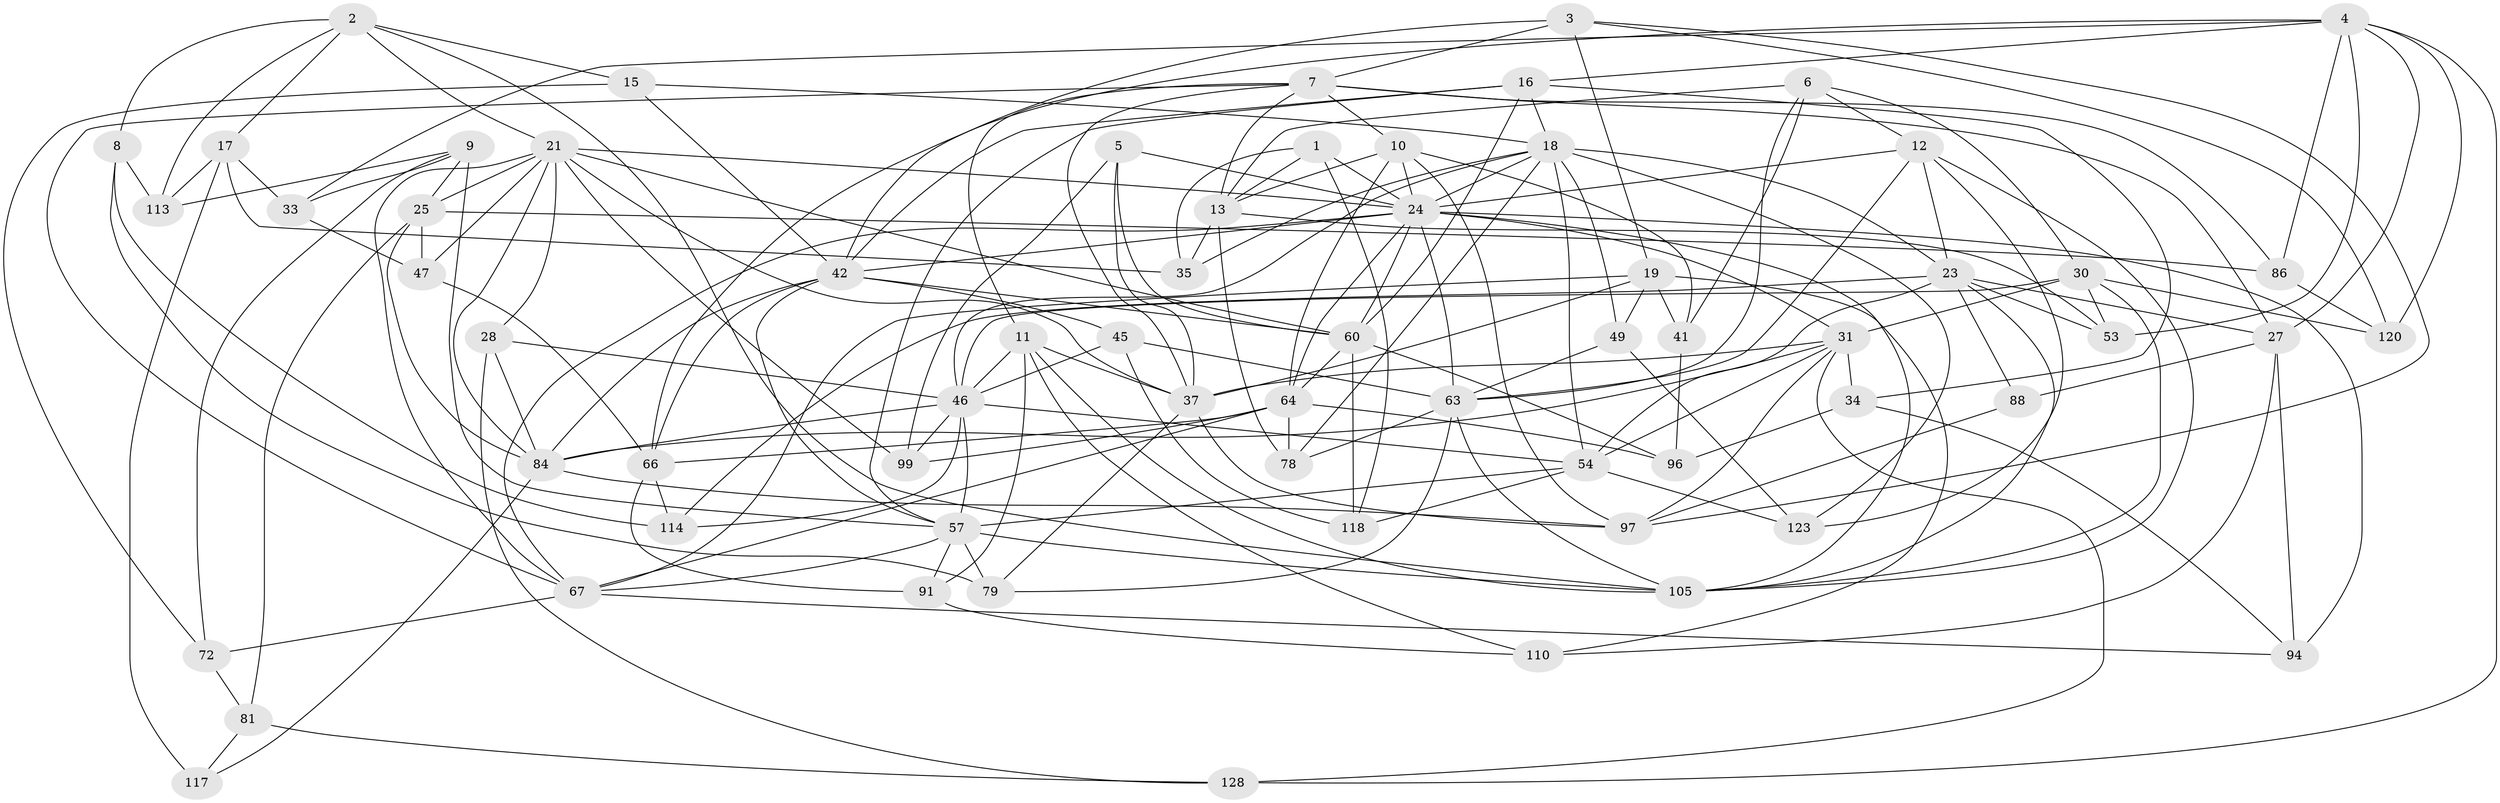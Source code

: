 // original degree distribution, {4: 1.0}
// Generated by graph-tools (version 1.1) at 2025/16/03/09/25 04:16:36]
// undirected, 65 vertices, 186 edges
graph export_dot {
graph [start="1"]
  node [color=gray90,style=filled];
  1;
  2 [super="+14"];
  3 [super="+36"];
  4 [super="+68+26"];
  5;
  6 [super="+82"];
  7 [super="+32"];
  8;
  9 [super="+62"];
  10 [super="+38"];
  11 [super="+74"];
  12 [super="+20+80"];
  13 [super="+52"];
  15;
  16 [super="+56"];
  17 [super="+83"];
  18 [super="+129+22"];
  19 [super="+40"];
  21 [super="+48+51"];
  23 [super="+29+107"];
  24 [super="+58+70+44"];
  25 [super="+93"];
  27 [super="+69"];
  28;
  30 [super="+59"];
  31 [super="+104+100"];
  33;
  34;
  35;
  37 [super="+39+85"];
  41;
  42 [super="+77+102"];
  45;
  46 [super="+73"];
  47;
  49;
  53;
  54 [super="+109+55"];
  57 [super="+92+115"];
  60 [super="+71+131"];
  63 [super="+75+121"];
  64 [super="+87+108"];
  66 [super="+95"];
  67 [super="+89+90"];
  72;
  78;
  79;
  81;
  84 [super="+98"];
  86;
  88;
  91;
  94;
  96;
  97 [super="+125"];
  99;
  105 [super="+116"];
  110;
  113;
  114;
  117;
  118;
  120;
  123;
  128;
  1 -- 118;
  1 -- 35;
  1 -- 13;
  1 -- 24;
  2 -- 15;
  2 -- 8;
  2 -- 113;
  2 -- 21;
  2 -- 17;
  2 -- 105;
  3 -- 19;
  3 -- 120;
  3 -- 97;
  3 -- 42 [weight=2];
  3 -- 7;
  4 -- 86;
  4 -- 33;
  4 -- 53;
  4 -- 27;
  4 -- 16;
  4 -- 128;
  4 -- 120;
  4 -- 66;
  5 -- 99;
  5 -- 60;
  5 -- 37;
  5 -- 24;
  6 -- 41;
  6 -- 12;
  6 -- 30;
  6 -- 63;
  6 -- 13 [weight=2];
  7 -- 11;
  7 -- 86;
  7 -- 27;
  7 -- 10;
  7 -- 13;
  7 -- 67;
  7 -- 37;
  8 -- 114;
  8 -- 79;
  8 -- 113;
  9 -- 33;
  9 -- 72;
  9 -- 25;
  9 -- 57 [weight=2];
  9 -- 113;
  10 -- 64;
  10 -- 97;
  10 -- 41;
  10 -- 13;
  10 -- 24;
  11 -- 37;
  11 -- 105;
  11 -- 46;
  11 -- 91;
  11 -- 110;
  12 -- 123;
  12 -- 23;
  12 -- 105;
  12 -- 63;
  12 -- 24;
  13 -- 35;
  13 -- 53;
  13 -- 78;
  15 -- 72;
  15 -- 18;
  15 -- 42;
  16 -- 34;
  16 -- 18;
  16 -- 60;
  16 -- 42;
  16 -- 57;
  17 -- 117 [weight=2];
  17 -- 35;
  17 -- 33;
  17 -- 113;
  18 -- 35;
  18 -- 78;
  18 -- 46;
  18 -- 49;
  18 -- 54;
  18 -- 23;
  18 -- 123;
  18 -- 24;
  19 -- 110;
  19 -- 49;
  19 -- 41;
  19 -- 37;
  19 -- 67;
  21 -- 84;
  21 -- 99;
  21 -- 28;
  21 -- 47;
  21 -- 25;
  21 -- 60;
  21 -- 67;
  21 -- 24;
  21 -- 37;
  23 -- 54 [weight=2];
  23 -- 114;
  23 -- 53;
  23 -- 88 [weight=2];
  23 -- 27;
  23 -- 105;
  24 -- 94;
  24 -- 63;
  24 -- 67;
  24 -- 105;
  24 -- 60;
  24 -- 31;
  24 -- 64;
  24 -- 42;
  25 -- 86;
  25 -- 81;
  25 -- 47;
  25 -- 84;
  27 -- 110;
  27 -- 94;
  27 -- 88;
  28 -- 84;
  28 -- 128;
  28 -- 46;
  30 -- 120;
  30 -- 46;
  30 -- 105;
  30 -- 53;
  30 -- 31;
  31 -- 54;
  31 -- 97;
  31 -- 34;
  31 -- 37;
  31 -- 84;
  31 -- 128;
  33 -- 47;
  34 -- 94;
  34 -- 96;
  37 -- 97;
  37 -- 79;
  41 -- 96;
  42 -- 45;
  42 -- 84;
  42 -- 60;
  42 -- 57;
  42 -- 66;
  45 -- 118;
  45 -- 63;
  45 -- 46;
  46 -- 114;
  46 -- 99;
  46 -- 84;
  46 -- 54;
  46 -- 57;
  47 -- 66;
  49 -- 123;
  49 -- 63;
  54 -- 118;
  54 -- 123;
  54 -- 57;
  57 -- 79;
  57 -- 105;
  57 -- 67;
  57 -- 91;
  60 -- 96;
  60 -- 118;
  60 -- 64;
  63 -- 78;
  63 -- 105;
  63 -- 79;
  64 -- 96;
  64 -- 66;
  64 -- 99;
  64 -- 67;
  64 -- 78;
  66 -- 91;
  66 -- 114;
  67 -- 94;
  67 -- 72;
  72 -- 81;
  81 -- 128;
  81 -- 117;
  84 -- 97;
  84 -- 117;
  86 -- 120;
  88 -- 97;
  91 -- 110;
}
